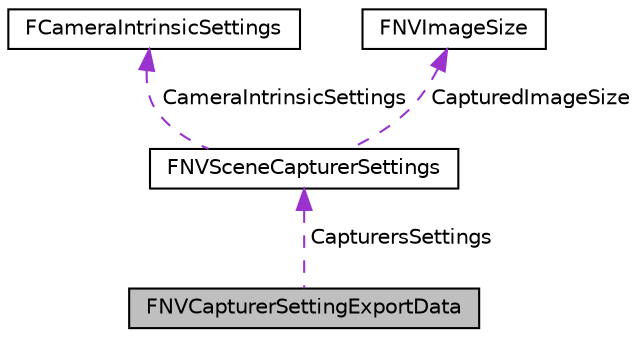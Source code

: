 digraph "FNVCapturerSettingExportData"
{
  edge [fontname="Helvetica",fontsize="10",labelfontname="Helvetica",labelfontsize="10"];
  node [fontname="Helvetica",fontsize="10",shape=record];
  Node1 [label="FNVCapturerSettingExportData",height=0.2,width=0.4,color="black", fillcolor="grey75", style="filled", fontcolor="black"];
  Node2 -> Node1 [dir="back",color="darkorchid3",fontsize="10",style="dashed",label=" CapturersSettings" ,fontname="Helvetica"];
  Node2 [label="FNVSceneCapturerSettings",height=0.2,width=0.4,color="black", fillcolor="white", style="filled",URL="$struct_f_n_v_scene_capturer_settings.html"];
  Node3 -> Node2 [dir="back",color="darkorchid3",fontsize="10",style="dashed",label=" CameraIntrinsicSettings" ,fontname="Helvetica"];
  Node3 [label="FCameraIntrinsicSettings",height=0.2,width=0.4,color="black", fillcolor="white", style="filled",URL="$struct_f_camera_intrinsic_settings.html"];
  Node4 -> Node2 [dir="back",color="darkorchid3",fontsize="10",style="dashed",label=" CapturedImageSize" ,fontname="Helvetica"];
  Node4 [label="FNVImageSize",height=0.2,width=0.4,color="black", fillcolor="white", style="filled",URL="$struct_f_n_v_image_size.html"];
}
